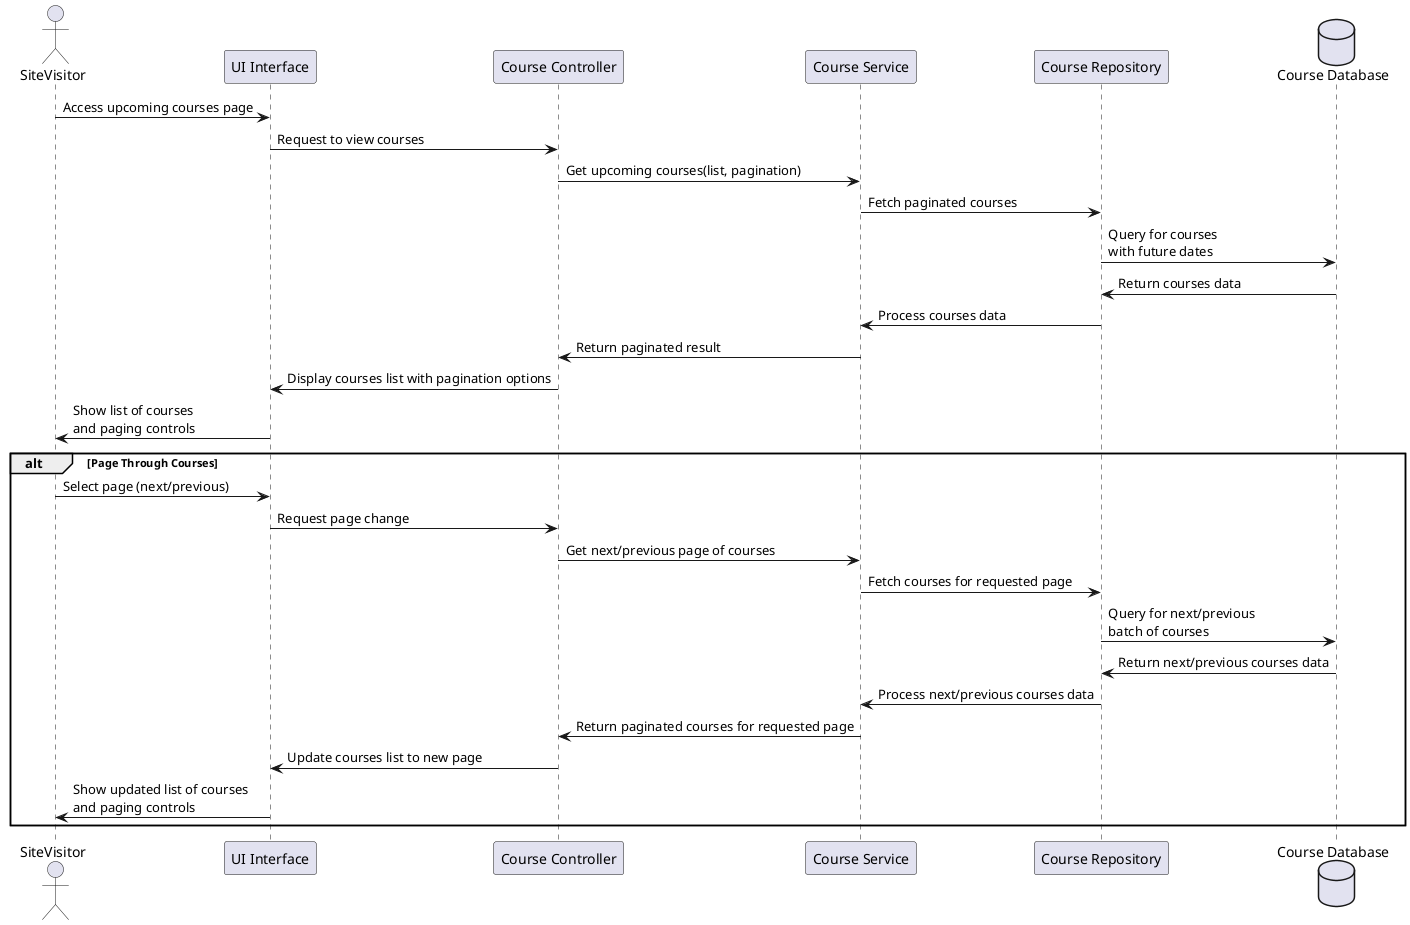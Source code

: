 @startuml
actor SiteVisitor as Visitor
participant "UI Interface" as UI
participant "Course Controller" as Controller
participant "Course Service" as Service
participant "Course Repository" as Repository
database "Course Database" as Database

Visitor -> UI: Access upcoming courses page
UI -> Controller: Request to view courses
Controller -> Service: Get upcoming courses(list, pagination)
Service -> Repository: Fetch paginated courses
Repository -> Database: Query for courses\nwith future dates
Database -> Repository: Return courses data
Repository -> Service: Process courses data
Service -> Controller: Return paginated result
Controller -> UI: Display courses list with pagination options
UI -> Visitor: Show list of courses\nand paging controls

alt Page Through Courses
    Visitor -> UI: Select page (next/previous)
    UI -> Controller: Request page change
    Controller -> Service: Get next/previous page of courses
    Service -> Repository: Fetch courses for requested page
    Repository -> Database: Query for next/previous\nbatch of courses
    Database -> Repository: Return next/previous courses data
    Repository -> Service: Process next/previous courses data
    Service -> Controller: Return paginated courses for requested page
    Controller -> UI: Update courses list to new page
    UI -> Visitor: Show updated list of courses\nand paging controls
end

@enduml